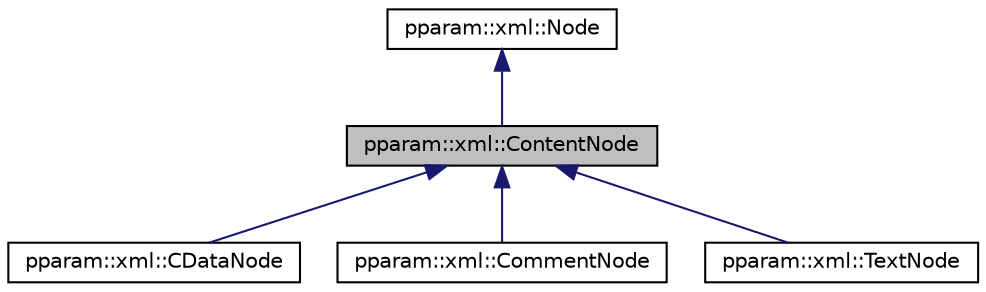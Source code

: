 digraph "pparam::xml::ContentNode"
{
 // LATEX_PDF_SIZE
  edge [fontname="Helvetica",fontsize="10",labelfontname="Helvetica",labelfontsize="10"];
  node [fontname="Helvetica",fontsize="10",shape=record];
  Node1 [label="pparam::xml::ContentNode",height=0.2,width=0.4,color="black", fillcolor="grey75", style="filled", fontcolor="black",tooltip=" "];
  Node2 -> Node1 [dir="back",color="midnightblue",fontsize="10",style="solid",fontname="Helvetica"];
  Node2 [label="pparam::xml::Node",height=0.2,width=0.4,color="black", fillcolor="white", style="filled",URL="$classpparam_1_1xml_1_1Node.html",tooltip=" "];
  Node1 -> Node3 [dir="back",color="midnightblue",fontsize="10",style="solid",fontname="Helvetica"];
  Node3 [label="pparam::xml::CDataNode",height=0.2,width=0.4,color="black", fillcolor="white", style="filled",URL="$classpparam_1_1xml_1_1CDataNode.html",tooltip=" "];
  Node1 -> Node4 [dir="back",color="midnightblue",fontsize="10",style="solid",fontname="Helvetica"];
  Node4 [label="pparam::xml::CommentNode",height=0.2,width=0.4,color="black", fillcolor="white", style="filled",URL="$classpparam_1_1xml_1_1CommentNode.html",tooltip=" "];
  Node1 -> Node5 [dir="back",color="midnightblue",fontsize="10",style="solid",fontname="Helvetica"];
  Node5 [label="pparam::xml::TextNode",height=0.2,width=0.4,color="black", fillcolor="white", style="filled",URL="$classpparam_1_1xml_1_1TextNode.html",tooltip=" "];
}
